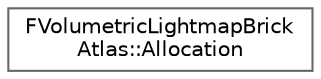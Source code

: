 digraph "Graphical Class Hierarchy"
{
 // INTERACTIVE_SVG=YES
 // LATEX_PDF_SIZE
  bgcolor="transparent";
  edge [fontname=Helvetica,fontsize=10,labelfontname=Helvetica,labelfontsize=10];
  node [fontname=Helvetica,fontsize=10,shape=box,height=0.2,width=0.4];
  rankdir="LR";
  Node0 [id="Node000000",label="FVolumetricLightmapBrick\lAtlas::Allocation",height=0.2,width=0.4,color="grey40", fillcolor="white", style="filled",URL="$de/dcf/structFVolumetricLightmapBrickAtlas_1_1Allocation.html",tooltip=" "];
}
